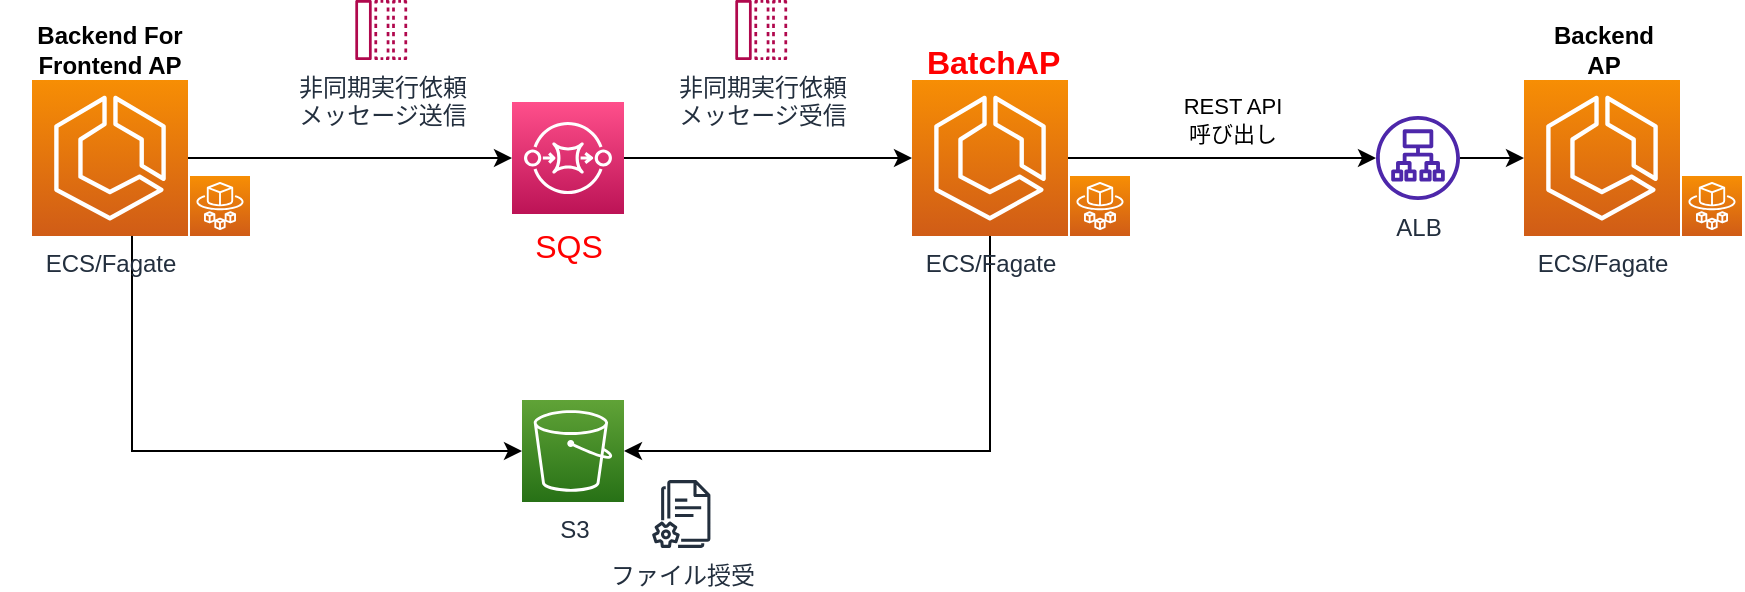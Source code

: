 <mxfile version="20.7.4" type="device" pages="2"><diagram id="YBagCWO0ufwDK_GCTUci" name="ディレード"><mxGraphModel dx="1410" dy="710" grid="1" gridSize="10" guides="1" tooltips="1" connect="1" arrows="1" fold="1" page="1" pageScale="1" pageWidth="1169" pageHeight="827" math="0" shadow="0"><root><mxCell id="0"/><mxCell id="1" parent="0"/><mxCell id="3dkipz32vEMrCIg4I0JN-2" style="edgeStyle=orthogonalEdgeStyle;rounded=0;orthogonalLoop=1;jettySize=auto;html=1;entryX=0;entryY=0.5;entryDx=0;entryDy=0;entryPerimeter=0;" parent="1" source="OvLjqO9V3zsdJxAX8KqS-1" target="1PaK6TdEYs474QWFjseP-1" edge="1"><mxGeometry relative="1" as="geometry"/></mxCell><mxCell id="lZ736B9-7Rqp029wZFZ5-2" style="edgeStyle=orthogonalEdgeStyle;rounded=0;orthogonalLoop=1;jettySize=auto;html=1;entryX=0;entryY=0.5;entryDx=0;entryDy=0;entryPerimeter=0;labelBackgroundColor=default;fontSize=18;fontColor=#FF0000;" parent="1" source="OvLjqO9V3zsdJxAX8KqS-1" target="lZ736B9-7Rqp029wZFZ5-1" edge="1"><mxGeometry relative="1" as="geometry"><Array as="points"><mxPoint x="240" y="426"/></Array></mxGeometry></mxCell><mxCell id="OvLjqO9V3zsdJxAX8KqS-1" value="ECS/Fagate" style="sketch=0;points=[[0,0,0],[0.25,0,0],[0.5,0,0],[0.75,0,0],[1,0,0],[0,1,0],[0.25,1,0],[0.5,1,0],[0.75,1,0],[1,1,0],[0,0.25,0],[0,0.5,0],[0,0.75,0],[1,0.25,0],[1,0.5,0],[1,0.75,0]];outlineConnect=0;fontColor=#232F3E;gradientColor=#F78E04;gradientDirection=north;fillColor=#D05C17;strokeColor=#ffffff;dashed=0;verticalLabelPosition=bottom;verticalAlign=top;align=center;html=1;fontSize=12;fontStyle=0;aspect=fixed;shape=mxgraph.aws4.resourceIcon;resIcon=mxgraph.aws4.ecs;" parent="1" vertex="1"><mxGeometry x="190" y="240" width="78" height="78" as="geometry"/></mxCell><mxCell id="OvLjqO9V3zsdJxAX8KqS-2" value="" style="sketch=0;points=[[0,0,0],[0.25,0,0],[0.5,0,0],[0.75,0,0],[1,0,0],[0,1,0],[0.25,1,0],[0.5,1,0],[0.75,1,0],[1,1,0],[0,0.25,0],[0,0.5,0],[0,0.75,0],[1,0.25,0],[1,0.5,0],[1,0.75,0]];outlineConnect=0;fontColor=#232F3E;gradientColor=#F78E04;gradientDirection=north;fillColor=#D05C17;strokeColor=#ffffff;dashed=0;verticalLabelPosition=bottom;verticalAlign=top;align=center;html=1;fontSize=12;fontStyle=0;aspect=fixed;shape=mxgraph.aws4.resourceIcon;resIcon=mxgraph.aws4.fargate;" parent="1" vertex="1"><mxGeometry x="269" y="288" width="30" height="30" as="geometry"/></mxCell><mxCell id="iemS4YTMs8FaYAW_45uq-3" style="edgeStyle=orthogonalEdgeStyle;rounded=0;orthogonalLoop=1;jettySize=auto;html=1;entryX=0;entryY=0.5;entryDx=0;entryDy=0;entryPerimeter=0;" parent="1" source="1PaK6TdEYs474QWFjseP-1" target="iemS4YTMs8FaYAW_45uq-1" edge="1"><mxGeometry relative="1" as="geometry"/></mxCell><mxCell id="1PaK6TdEYs474QWFjseP-1" value="SQS" style="sketch=0;points=[[0,0,0],[0.25,0,0],[0.5,0,0],[0.75,0,0],[1,0,0],[0,1,0],[0.25,1,0],[0.5,1,0],[0.75,1,0],[1,1,0],[0,0.25,0],[0,0.5,0],[0,0.75,0],[1,0.25,0],[1,0.5,0],[1,0.75,0]];outlineConnect=0;fontColor=#FF0000;gradientColor=#FF4F8B;gradientDirection=north;fillColor=#BC1356;strokeColor=#ffffff;dashed=0;verticalLabelPosition=bottom;verticalAlign=top;align=center;html=1;fontSize=16;fontStyle=0;aspect=fixed;shape=mxgraph.aws4.resourceIcon;resIcon=mxgraph.aws4.sqs;" parent="1" vertex="1"><mxGeometry x="430" y="251" width="56" height="56" as="geometry"/></mxCell><mxCell id="3dkipz32vEMrCIg4I0JN-1" value="Backend For Frontend AP" style="text;html=1;strokeColor=none;fillColor=none;align=center;verticalAlign=middle;whiteSpace=wrap;rounded=0;fontStyle=1" parent="1" vertex="1"><mxGeometry x="174" y="210" width="110" height="30" as="geometry"/></mxCell><mxCell id="1SrNI3jEctr2zKB6X723-1" value="非同期実行依頼&lt;br&gt;メッセージ送信" style="sketch=0;outlineConnect=0;fontColor=#232F3E;gradientColor=none;fillColor=#B0084D;strokeColor=none;dashed=0;verticalLabelPosition=bottom;verticalAlign=top;align=center;html=1;fontSize=12;fontStyle=0;aspect=fixed;pointerEvents=1;shape=mxgraph.aws4.message;" parent="1" vertex="1"><mxGeometry x="350" y="200" width="29.23" height="30" as="geometry"/></mxCell><mxCell id="mT1DUnR1kYkV5EfeevJd-1" value="非同期実行依頼&lt;br&gt;メッセージ受信" style="sketch=0;outlineConnect=0;fontColor=#232F3E;gradientColor=none;fillColor=#B0084D;strokeColor=none;dashed=0;verticalLabelPosition=bottom;verticalAlign=top;align=center;html=1;fontSize=12;fontStyle=0;aspect=fixed;pointerEvents=1;shape=mxgraph.aws4.message;" parent="1" vertex="1"><mxGeometry x="540" y="200" width="29.23" height="30" as="geometry"/></mxCell><mxCell id="SPZqrz42RJKEZR1dgFoO-6" value="REST API&lt;br&gt;呼び出し" style="edgeStyle=orthogonalEdgeStyle;rounded=0;orthogonalLoop=1;jettySize=auto;html=1;exitX=1;exitY=0.5;exitDx=0;exitDy=0;exitPerimeter=0;" parent="1" source="iemS4YTMs8FaYAW_45uq-1" target="SPZqrz42RJKEZR1dgFoO-4" edge="1"><mxGeometry x="0.065" y="19" relative="1" as="geometry"><mxPoint x="708" y="270" as="sourcePoint"/><mxPoint x="900" y="260" as="targetPoint"/><mxPoint as="offset"/></mxGeometry></mxCell><mxCell id="lZ736B9-7Rqp029wZFZ5-3" style="edgeStyle=orthogonalEdgeStyle;rounded=0;orthogonalLoop=1;jettySize=auto;html=1;entryX=1;entryY=0.5;entryDx=0;entryDy=0;entryPerimeter=0;labelBackgroundColor=default;fontSize=18;fontColor=#FF0000;" parent="1" source="iemS4YTMs8FaYAW_45uq-1" target="lZ736B9-7Rqp029wZFZ5-1" edge="1"><mxGeometry relative="1" as="geometry"><Array as="points"><mxPoint x="669" y="426"/></Array></mxGeometry></mxCell><mxCell id="iemS4YTMs8FaYAW_45uq-1" value="ECS/Fagate" style="sketch=0;points=[[0,0,0],[0.25,0,0],[0.5,0,0],[0.75,0,0],[1,0,0],[0,1,0],[0.25,1,0],[0.5,1,0],[0.75,1,0],[1,1,0],[0,0.25,0],[0,0.5,0],[0,0.75,0],[1,0.25,0],[1,0.5,0],[1,0.75,0]];outlineConnect=0;fontColor=#232F3E;gradientColor=#F78E04;gradientDirection=north;fillColor=#D05C17;strokeColor=#ffffff;dashed=0;verticalLabelPosition=bottom;verticalAlign=top;align=center;html=1;fontSize=12;fontStyle=0;aspect=fixed;shape=mxgraph.aws4.resourceIcon;resIcon=mxgraph.aws4.ecs;" parent="1" vertex="1"><mxGeometry x="630" y="240" width="78" height="78" as="geometry"/></mxCell><mxCell id="iemS4YTMs8FaYAW_45uq-2" value="BatchAP&amp;nbsp;" style="text;html=1;strokeColor=none;fillColor=none;align=center;verticalAlign=middle;whiteSpace=wrap;rounded=0;fontStyle=1;fontColor=#FF0000;fontSize=16;" parent="1" vertex="1"><mxGeometry x="618" y="216" width="110" height="30" as="geometry"/></mxCell><mxCell id="iemS4YTMs8FaYAW_45uq-4" value="" style="sketch=0;points=[[0,0,0],[0.25,0,0],[0.5,0,0],[0.75,0,0],[1,0,0],[0,1,0],[0.25,1,0],[0.5,1,0],[0.75,1,0],[1,1,0],[0,0.25,0],[0,0.5,0],[0,0.75,0],[1,0.25,0],[1,0.5,0],[1,0.75,0]];outlineConnect=0;fontColor=#232F3E;gradientColor=#F78E04;gradientDirection=north;fillColor=#D05C17;strokeColor=#ffffff;dashed=0;verticalLabelPosition=bottom;verticalAlign=top;align=center;html=1;fontSize=12;fontStyle=0;aspect=fixed;shape=mxgraph.aws4.resourceIcon;resIcon=mxgraph.aws4.fargate;" parent="1" vertex="1"><mxGeometry x="709" y="288" width="30" height="30" as="geometry"/></mxCell><mxCell id="SPZqrz42RJKEZR1dgFoO-1" value="ECS/Fagate" style="sketch=0;points=[[0,0,0],[0.25,0,0],[0.5,0,0],[0.75,0,0],[1,0,0],[0,1,0],[0.25,1,0],[0.5,1,0],[0.75,1,0],[1,1,0],[0,0.25,0],[0,0.5,0],[0,0.75,0],[1,0.25,0],[1,0.5,0],[1,0.75,0]];outlineConnect=0;fontColor=#232F3E;gradientColor=#F78E04;gradientDirection=north;fillColor=#D05C17;strokeColor=#ffffff;dashed=0;verticalLabelPosition=bottom;verticalAlign=top;align=center;html=1;fontSize=12;fontStyle=0;aspect=fixed;shape=mxgraph.aws4.resourceIcon;resIcon=mxgraph.aws4.ecs;" parent="1" vertex="1"><mxGeometry x="936" y="240" width="78" height="78" as="geometry"/></mxCell><mxCell id="SPZqrz42RJKEZR1dgFoO-2" value="" style="sketch=0;points=[[0,0,0],[0.25,0,0],[0.5,0,0],[0.75,0,0],[1,0,0],[0,1,0],[0.25,1,0],[0.5,1,0],[0.75,1,0],[1,1,0],[0,0.25,0],[0,0.5,0],[0,0.75,0],[1,0.25,0],[1,0.5,0],[1,0.75,0]];outlineConnect=0;fontColor=#232F3E;gradientColor=#F78E04;gradientDirection=north;fillColor=#D05C17;strokeColor=#ffffff;dashed=0;verticalLabelPosition=bottom;verticalAlign=top;align=center;html=1;fontSize=12;fontStyle=0;aspect=fixed;shape=mxgraph.aws4.resourceIcon;resIcon=mxgraph.aws4.fargate;" parent="1" vertex="1"><mxGeometry x="1015" y="288" width="30" height="30" as="geometry"/></mxCell><mxCell id="SPZqrz42RJKEZR1dgFoO-3" style="edgeStyle=orthogonalEdgeStyle;rounded=0;orthogonalLoop=1;jettySize=auto;html=1;" parent="1" source="SPZqrz42RJKEZR1dgFoO-4" target="SPZqrz42RJKEZR1dgFoO-1" edge="1"><mxGeometry relative="1" as="geometry"/></mxCell><mxCell id="SPZqrz42RJKEZR1dgFoO-4" value="ALB" style="sketch=0;outlineConnect=0;fontColor=#232F3E;gradientColor=none;fillColor=#4D27AA;strokeColor=none;dashed=0;verticalLabelPosition=bottom;verticalAlign=top;align=center;html=1;fontSize=12;fontStyle=0;aspect=fixed;pointerEvents=1;shape=mxgraph.aws4.application_load_balancer;" parent="1" vertex="1"><mxGeometry x="862" y="258" width="42" height="42" as="geometry"/></mxCell><mxCell id="SPZqrz42RJKEZR1dgFoO-5" value="Backend&lt;br&gt;AP" style="text;html=1;strokeColor=none;fillColor=none;align=center;verticalAlign=middle;whiteSpace=wrap;rounded=0;fontStyle=1" parent="1" vertex="1"><mxGeometry x="936" y="210" width="80" height="30" as="geometry"/></mxCell><mxCell id="lZ736B9-7Rqp029wZFZ5-1" value="S3" style="sketch=0;points=[[0,0,0],[0.25,0,0],[0.5,0,0],[0.75,0,0],[1,0,0],[0,1,0],[0.25,1,0],[0.5,1,0],[0.75,1,0],[1,1,0],[0,0.25,0],[0,0.5,0],[0,0.75,0],[1,0.25,0],[1,0.5,0],[1,0.75,0]];outlineConnect=0;fontColor=#232F3E;gradientColor=#60A337;gradientDirection=north;fillColor=#277116;strokeColor=#ffffff;dashed=0;verticalLabelPosition=bottom;verticalAlign=top;align=center;html=1;fontSize=12;fontStyle=0;aspect=fixed;shape=mxgraph.aws4.resourceIcon;resIcon=mxgraph.aws4.s3;" parent="1" vertex="1"><mxGeometry x="435" y="400" width="51" height="51" as="geometry"/></mxCell><mxCell id="lZ736B9-7Rqp029wZFZ5-4" value="ファイル授受" style="sketch=0;outlineConnect=0;fontColor=#232F3E;gradientColor=none;fillColor=#232F3D;strokeColor=none;dashed=0;verticalLabelPosition=bottom;verticalAlign=top;align=center;html=1;fontSize=12;fontStyle=0;aspect=fixed;pointerEvents=1;shape=mxgraph.aws4.documents2;" parent="1" vertex="1"><mxGeometry x="500" y="440" width="29.21" height="34" as="geometry"/></mxCell></root></mxGraphModel></diagram><diagram id="Ht1M8jgEwFfnCIfOTk4-" name="構成"><mxGraphModel dx="1410" dy="710" grid="1" gridSize="10" guides="1" tooltips="1" connect="1" arrows="1" fold="1" page="1" pageScale="1" pageWidth="1169" pageHeight="827" math="0" shadow="0"><root><mxCell id="0"/><mxCell id="1" parent="0"/><mxCell id="GkKB_Pt7ogExMrjGRy1k-1" value="AWS Cloud" style="points=[[0,0],[0.25,0],[0.5,0],[0.75,0],[1,0],[1,0.25],[1,0.5],[1,0.75],[1,1],[0.75,1],[0.5,1],[0.25,1],[0,1],[0,0.75],[0,0.5],[0,0.25]];outlineConnect=0;gradientColor=none;html=1;whiteSpace=wrap;fontSize=12;fontStyle=1;container=1;pointerEvents=0;collapsible=0;recursiveResize=0;shape=mxgraph.aws4.group;grIcon=mxgraph.aws4.group_aws_cloud_alt;strokeColor=#232F3E;fillColor=none;verticalAlign=top;align=left;spacingLeft=30;fontColor=#232F3E;dashed=0;" parent="1" vertex="1"><mxGeometry x="226" y="55" width="874" height="715" as="geometry"/></mxCell><mxCell id="GkKB_Pt7ogExMrjGRy1k-2" value="TokyoRegion" style="points=[[0,0],[0.25,0],[0.5,0],[0.75,0],[1,0],[1,0.25],[1,0.5],[1,0.75],[1,1],[0.75,1],[0.5,1],[0.25,1],[0,1],[0,0.75],[0,0.5],[0,0.25]];outlineConnect=0;gradientColor=none;html=1;whiteSpace=wrap;fontSize=12;fontStyle=0;container=1;pointerEvents=0;collapsible=0;recursiveResize=0;shape=mxgraph.aws4.group;grIcon=mxgraph.aws4.group_region;strokeColor=#147EBA;fillColor=none;verticalAlign=top;align=left;spacingLeft=30;fontColor=#147EBA;dashed=1;" parent="GkKB_Pt7ogExMrjGRy1k-1" vertex="1"><mxGeometry x="30" y="40" width="800" height="650" as="geometry"/></mxCell><mxCell id="GkKB_Pt7ogExMrjGRy1k-8" value="VPC" style="points=[[0,0],[0.25,0],[0.5,0],[0.75,0],[1,0],[1,0.25],[1,0.5],[1,0.75],[1,1],[0.75,1],[0.5,1],[0.25,1],[0,1],[0,0.75],[0,0.5],[0,0.25]];outlineConnect=0;gradientColor=none;html=1;whiteSpace=wrap;fontSize=12;fontStyle=0;container=1;pointerEvents=0;collapsible=0;recursiveResize=0;shape=mxgraph.aws4.group;grIcon=mxgraph.aws4.group_vpc;strokeColor=#248814;fillColor=none;verticalAlign=top;align=left;spacingLeft=30;fontColor=#AAB7B8;dashed=0;" parent="GkKB_Pt7ogExMrjGRy1k-2" vertex="1"><mxGeometry x="40" y="35" width="610" height="585" as="geometry"/></mxCell><mxCell id="VkpLmHjvNN6Cq2wNBLx4-1" value="Private subnet" style="points=[[0,0],[0.25,0],[0.5,0],[0.75,0],[1,0],[1,0.25],[1,0.5],[1,0.75],[1,1],[0.75,1],[0.5,1],[0.25,1],[0,1],[0,0.75],[0,0.5],[0,0.25]];outlineConnect=0;gradientColor=none;html=1;whiteSpace=wrap;fontSize=12;fontStyle=0;container=1;pointerEvents=0;collapsible=0;recursiveResize=0;shape=mxgraph.aws4.group;grIcon=mxgraph.aws4.group_security_group;grStroke=0;strokeColor=#147EBA;fillColor=#E6F2F8;verticalAlign=top;align=left;spacingLeft=30;fontColor=#147EBA;dashed=0;" parent="GkKB_Pt7ogExMrjGRy1k-8" vertex="1"><mxGeometry x="30" y="490" width="564.92" height="70" as="geometry"/></mxCell><mxCell id="VkpLmHjvNN6Cq2wNBLx4-2" value="Aurora&lt;br&gt;for PostgreSQL" style="sketch=0;points=[[0,0,0],[0.25,0,0],[0.5,0,0],[0.75,0,0],[1,0,0],[0,1,0],[0.25,1,0],[0.5,1,0],[0.75,1,0],[1,1,0],[0,0.25,0],[0,0.5,0],[0,0.75,0],[1,0.25,0],[1,0.5,0],[1,0.75,0]];outlineConnect=0;fontColor=#232F3E;gradientColor=#4D72F3;gradientDirection=north;fillColor=#3334B9;strokeColor=#ffffff;dashed=0;verticalLabelPosition=bottom;verticalAlign=top;align=center;html=1;fontSize=12;fontStyle=0;aspect=fixed;shape=mxgraph.aws4.resourceIcon;resIcon=mxgraph.aws4.aurora;" parent="VkpLmHjvNN6Cq2wNBLx4-1" vertex="1"><mxGeometry x="509.0" y="15" width="40" height="40" as="geometry"/></mxCell><mxCell id="GkKB_Pt7ogExMrjGRy1k-10" value="Private subnet" style="points=[[0,0],[0.25,0],[0.5,0],[0.75,0],[1,0],[1,0.25],[1,0.5],[1,0.75],[1,1],[0.75,1],[0.5,1],[0.25,1],[0,1],[0,0.75],[0,0.5],[0,0.25]];outlineConnect=0;gradientColor=none;html=1;whiteSpace=wrap;fontSize=12;fontStyle=0;container=1;pointerEvents=0;collapsible=0;recursiveResize=0;shape=mxgraph.aws4.group;grIcon=mxgraph.aws4.group_security_group;grStroke=0;strokeColor=#147EBA;fillColor=#E6F2F8;verticalAlign=top;align=left;spacingLeft=30;fontColor=#147EBA;dashed=0;" parent="GkKB_Pt7ogExMrjGRy1k-8" vertex="1"><mxGeometry x="30" y="23" width="564.92" height="447" as="geometry"/></mxCell><mxCell id="GkKB_Pt7ogExMrjGRy1k-27" value="REST API&lt;br&gt;呼び出し" style="edgeStyle=orthogonalEdgeStyle;rounded=0;orthogonalLoop=1;jettySize=auto;html=1;labelBackgroundColor=none;exitX=1;exitY=0.25;exitDx=0;exitDy=0;exitPerimeter=0;" parent="GkKB_Pt7ogExMrjGRy1k-10" source="GkKB_Pt7ogExMrjGRy1k-19" target="GkKB_Pt7ogExMrjGRy1k-25" edge="1"><mxGeometry x="0.544" y="15" relative="1" as="geometry"><mxPoint as="offset"/></mxGeometry></mxCell><mxCell id="4vrWutWj02nbuecYFo1L-9" style="edgeStyle=orthogonalEdgeStyle;rounded=0;orthogonalLoop=1;jettySize=auto;html=1;labelBackgroundColor=default;fontSize=11;fontColor=#000000;endArrow=classic;endFill=1;exitX=0.75;exitY=1;exitDx=0;exitDy=0;exitPerimeter=0;dashed=1;" parent="GkKB_Pt7ogExMrjGRy1k-10" source="GkKB_Pt7ogExMrjGRy1k-19" target="4vrWutWj02nbuecYFo1L-4" edge="1"><mxGeometry relative="1" as="geometry"><Array as="points"><mxPoint x="79" y="157"/></Array></mxGeometry></mxCell><mxCell id="GkKB_Pt7ogExMrjGRy1k-19" value="ECS/Fagate" style="sketch=0;points=[[0,0,0],[0.25,0,0],[0.5,0,0],[0.75,0,0],[1,0,0],[0,1,0],[0.25,1,0],[0.5,1,0],[0.75,1,0],[1,1,0],[0,0.25,0],[0,0.5,0],[0,0.75,0],[1,0.25,0],[1,0.5,0],[1,0.75,0]];outlineConnect=0;fontColor=#232F3E;gradientColor=#F78E04;gradientDirection=north;fillColor=#D05C17;strokeColor=#ffffff;dashed=0;verticalLabelPosition=bottom;verticalAlign=top;align=center;html=1;fontSize=12;fontStyle=0;aspect=fixed;shape=mxgraph.aws4.resourceIcon;resIcon=mxgraph.aws4.ecs;" parent="GkKB_Pt7ogExMrjGRy1k-10" vertex="1"><mxGeometry x="20" y="66" width="78" height="78" as="geometry"/></mxCell><mxCell id="GkKB_Pt7ogExMrjGRy1k-20" value="" style="sketch=0;points=[[0,0,0],[0.25,0,0],[0.5,0,0],[0.75,0,0],[1,0,0],[0,1,0],[0.25,1,0],[0.5,1,0],[0.75,1,0],[1,1,0],[0,0.25,0],[0,0.5,0],[0,0.75,0],[1,0.25,0],[1,0.5,0],[1,0.75,0]];outlineConnect=0;fontColor=#232F3E;gradientColor=#F78E04;gradientDirection=north;fillColor=#D05C17;strokeColor=#ffffff;dashed=0;verticalLabelPosition=bottom;verticalAlign=top;align=center;html=1;fontSize=12;fontStyle=0;aspect=fixed;shape=mxgraph.aws4.resourceIcon;resIcon=mxgraph.aws4.fargate;" parent="GkKB_Pt7ogExMrjGRy1k-10" vertex="1"><mxGeometry x="99" y="114" width="30" height="30" as="geometry"/></mxCell><mxCell id="GkKB_Pt7ogExMrjGRy1k-22" value="Backend For Frontend AP" style="text;html=1;strokeColor=none;fillColor=none;align=center;verticalAlign=middle;whiteSpace=wrap;rounded=0;fontStyle=1" parent="GkKB_Pt7ogExMrjGRy1k-10" vertex="1"><mxGeometry x="4" y="36" width="110" height="30" as="geometry"/></mxCell><mxCell id="GkKB_Pt7ogExMrjGRy1k-23" value="ECS/Fagate" style="sketch=0;points=[[0,0,0],[0.25,0,0],[0.5,0,0],[0.75,0,0],[1,0,0],[0,1,0],[0.25,1,0],[0.5,1,0],[0.75,1,0],[1,1,0],[0,0.25,0],[0,0.5,0],[0,0.75,0],[1,0.25,0],[1,0.5,0],[1,0.75,0]];outlineConnect=0;fontColor=#232F3E;gradientColor=#F78E04;gradientDirection=north;fillColor=#D05C17;strokeColor=#ffffff;dashed=0;verticalLabelPosition=bottom;verticalAlign=top;align=center;html=1;fontSize=12;fontStyle=0;aspect=fixed;shape=mxgraph.aws4.resourceIcon;resIcon=mxgraph.aws4.ecs;" parent="GkKB_Pt7ogExMrjGRy1k-10" vertex="1"><mxGeometry x="333" y="47" width="78" height="78" as="geometry"/></mxCell><mxCell id="GkKB_Pt7ogExMrjGRy1k-24" value="" style="sketch=0;points=[[0,0,0],[0.25,0,0],[0.5,0,0],[0.75,0,0],[1,0,0],[0,1,0],[0.25,1,0],[0.5,1,0],[0.75,1,0],[1,1,0],[0,0.25,0],[0,0.5,0],[0,0.75,0],[1,0.25,0],[1,0.5,0],[1,0.75,0]];outlineConnect=0;fontColor=#232F3E;gradientColor=#F78E04;gradientDirection=north;fillColor=#D05C17;strokeColor=#ffffff;dashed=0;verticalLabelPosition=bottom;verticalAlign=top;align=center;html=1;fontSize=12;fontStyle=0;aspect=fixed;shape=mxgraph.aws4.resourceIcon;resIcon=mxgraph.aws4.fargate;" parent="GkKB_Pt7ogExMrjGRy1k-10" vertex="1"><mxGeometry x="412" y="95" width="30" height="30" as="geometry"/></mxCell><mxCell id="GkKB_Pt7ogExMrjGRy1k-28" style="edgeStyle=orthogonalEdgeStyle;rounded=0;orthogonalLoop=1;jettySize=auto;html=1;" parent="GkKB_Pt7ogExMrjGRy1k-10" source="GkKB_Pt7ogExMrjGRy1k-25" target="GkKB_Pt7ogExMrjGRy1k-23" edge="1"><mxGeometry relative="1" as="geometry"/></mxCell><mxCell id="GkKB_Pt7ogExMrjGRy1k-25" value="ALB" style="sketch=0;outlineConnect=0;fontColor=#232F3E;gradientColor=none;fillColor=#4D27AA;strokeColor=none;dashed=0;verticalLabelPosition=bottom;verticalAlign=top;align=center;html=1;fontSize=12;fontStyle=0;aspect=fixed;pointerEvents=1;shape=mxgraph.aws4.application_load_balancer;" parent="GkKB_Pt7ogExMrjGRy1k-10" vertex="1"><mxGeometry x="259" y="65" width="42" height="42" as="geometry"/></mxCell><mxCell id="GkKB_Pt7ogExMrjGRy1k-29" value="Backend&lt;br&gt;AP" style="text;html=1;strokeColor=none;fillColor=none;align=center;verticalAlign=middle;whiteSpace=wrap;rounded=0;fontStyle=1" parent="GkKB_Pt7ogExMrjGRy1k-10" vertex="1"><mxGeometry x="333" y="17" width="80" height="30" as="geometry"/></mxCell><mxCell id="eMpBrMzhWlLFWcRLPJGg-1" style="edgeStyle=orthogonalEdgeStyle;rounded=0;orthogonalLoop=1;jettySize=auto;html=1;exitX=1;exitY=0.25;exitDx=0;exitDy=0;exitPerimeter=0;" parent="GkKB_Pt7ogExMrjGRy1k-10" source="MKms6970y0CiX93gKEDL-3" target="GkKB_Pt7ogExMrjGRy1k-25" edge="1"><mxGeometry relative="1" as="geometry"><Array as="points"><mxPoint x="151" y="347"/><mxPoint x="204" y="347"/><mxPoint x="204" y="97"/></Array></mxGeometry></mxCell><mxCell id="4vrWutWj02nbuecYFo1L-7" style="edgeStyle=orthogonalEdgeStyle;rounded=0;orthogonalLoop=1;jettySize=auto;html=1;labelBackgroundColor=default;fontSize=11;fontColor=#000000;dashed=1;" parent="GkKB_Pt7ogExMrjGRy1k-10" source="MKms6970y0CiX93gKEDL-3" target="4vrWutWj02nbuecYFo1L-4" edge="1"><mxGeometry relative="1" as="geometry"><Array as="points"><mxPoint x="294" y="369"/><mxPoint x="294" y="177"/></Array></mxGeometry></mxCell><mxCell id="MKms6970y0CiX93gKEDL-3" value="ECS/Fagate" style="sketch=0;points=[[0,0,0],[0.25,0,0],[0.5,0,0],[0.75,0,0],[1,0,0],[0,1,0],[0.25,1,0],[0.5,1,0],[0.75,1,0],[1,1,0],[0,0.25,0],[0,0.5,0],[0,0.75,0],[1,0.25,0],[1,0.5,0],[1,0.75,0]];outlineConnect=0;fontColor=#232F3E;gradientColor=#F78E04;gradientDirection=north;fillColor=#D05C17;strokeColor=#ffffff;dashed=0;verticalLabelPosition=bottom;verticalAlign=top;align=center;html=1;fontSize=12;fontStyle=0;aspect=fixed;shape=mxgraph.aws4.resourceIcon;resIcon=mxgraph.aws4.ecs;" parent="GkKB_Pt7ogExMrjGRy1k-10" vertex="1"><mxGeometry x="73" y="330" width="78" height="78" as="geometry"/></mxCell><mxCell id="MKms6970y0CiX93gKEDL-7" value="BatchAP&amp;nbsp;" style="text;html=1;strokeColor=none;fillColor=none;align=center;verticalAlign=middle;whiteSpace=wrap;rounded=0;fontStyle=1;fontColor=#FF0000;fontSize=14;" parent="GkKB_Pt7ogExMrjGRy1k-10" vertex="1"><mxGeometry x="59" y="304" width="110" height="30" as="geometry"/></mxCell><mxCell id="s-szmnRJnSOtzhU63R_K-3" value="" style="sketch=0;points=[[0,0,0],[0.25,0,0],[0.5,0,0],[0.75,0,0],[1,0,0],[0,1,0],[0.25,1,0],[0.5,1,0],[0.75,1,0],[1,1,0],[0,0.25,0],[0,0.5,0],[0,0.75,0],[1,0.25,0],[1,0.5,0],[1,0.75,0]];outlineConnect=0;fontColor=#232F3E;gradientColor=#F78E04;gradientDirection=north;fillColor=#D05C17;strokeColor=#ffffff;dashed=0;verticalLabelPosition=bottom;verticalAlign=top;align=center;html=1;fontSize=12;fontStyle=0;aspect=fixed;shape=mxgraph.aws4.resourceIcon;resIcon=mxgraph.aws4.fargate;" parent="GkKB_Pt7ogExMrjGRy1k-10" vertex="1"><mxGeometry x="152" y="378" width="30" height="30" as="geometry"/></mxCell><mxCell id="eMpBrMzhWlLFWcRLPJGg-4" value="VPC&lt;br&gt;Endpoint" style="sketch=0;outlineConnect=0;fontColor=#232F3E;gradientColor=none;fillColor=#4D27AA;strokeColor=none;dashed=0;verticalLabelPosition=bottom;verticalAlign=top;align=center;html=1;fontSize=12;fontStyle=0;aspect=fixed;pointerEvents=1;shape=mxgraph.aws4.endpoints;" parent="GkKB_Pt7ogExMrjGRy1k-10" vertex="1"><mxGeometry x="459" y="261" width="40" height="40" as="geometry"/></mxCell><mxCell id="eMpBrMzhWlLFWcRLPJGg-5" value="" style="edgeStyle=orthogonalEdgeStyle;rounded=0;orthogonalLoop=1;jettySize=auto;html=1;exitX=0.5;exitY=1;exitDx=0;exitDy=0;exitPerimeter=0;entryX=0;entryY=0.25;entryDx=0;entryDy=0;entryPerimeter=0;dashed=1;dashPattern=1 1;labelBackgroundColor=none;endArrow=classic;endFill=1;" parent="GkKB_Pt7ogExMrjGRy1k-10" source="GkKB_Pt7ogExMrjGRy1k-19" target="eMpBrMzhWlLFWcRLPJGg-4" edge="1"><mxGeometry relative="1" as="geometry"><mxPoint x="315" y="239.0" as="sourcePoint"/><mxPoint x="874" y="323" as="targetPoint"/></mxGeometry></mxCell><mxCell id="eMpBrMzhWlLFWcRLPJGg-6" value="" style="edgeStyle=orthogonalEdgeStyle;rounded=0;orthogonalLoop=1;jettySize=auto;html=1;exitX=0.75;exitY=0;exitDx=0;exitDy=0;dashed=1;dashPattern=1 1;labelBackgroundColor=none;endArrow=classic;exitPerimeter=0;endFill=1;" parent="GkKB_Pt7ogExMrjGRy1k-10" source="MKms6970y0CiX93gKEDL-3" target="eMpBrMzhWlLFWcRLPJGg-4" edge="1"><mxGeometry relative="1" as="geometry"><mxPoint x="385" y="364.0" as="sourcePoint"/><mxPoint x="780" y="434.5" as="targetPoint"/><Array as="points"><mxPoint x="114" y="330"/><mxPoint x="114" y="294"/></Array></mxGeometry></mxCell><mxCell id="4vrWutWj02nbuecYFo1L-4" value="VPC&lt;br&gt;Endpoint" style="sketch=0;outlineConnect=0;fontColor=#232F3E;gradientColor=none;fillColor=#4D27AA;strokeColor=none;dashed=0;verticalLabelPosition=bottom;verticalAlign=top;align=center;html=1;fontSize=12;fontStyle=0;aspect=fixed;pointerEvents=1;shape=mxgraph.aws4.endpoints;" parent="GkKB_Pt7ogExMrjGRy1k-10" vertex="1"><mxGeometry x="459" y="148.5" width="40" height="40" as="geometry"/></mxCell><mxCell id="eMpBrMzhWlLFWcRLPJGg-3" style="edgeStyle=orthogonalEdgeStyle;rounded=0;orthogonalLoop=1;jettySize=auto;html=1;entryX=0;entryY=0.5;entryDx=0;entryDy=0;entryPerimeter=0;exitX=0.5;exitY=1;exitDx=0;exitDy=0;exitPerimeter=0;" parent="GkKB_Pt7ogExMrjGRy1k-8" source="GkKB_Pt7ogExMrjGRy1k-23" target="VkpLmHjvNN6Cq2wNBLx4-2" edge="1"><mxGeometry relative="1" as="geometry"/></mxCell><mxCell id="MKms6970y0CiX93gKEDL-11" style="edgeStyle=orthogonalEdgeStyle;rounded=0;orthogonalLoop=1;jettySize=auto;html=1;entryX=0;entryY=0.5;entryDx=0;entryDy=0;entryPerimeter=0;" parent="GkKB_Pt7ogExMrjGRy1k-8" source="MKms6970y0CiX93gKEDL-3" target="VkpLmHjvNN6Cq2wNBLx4-2" edge="1"><mxGeometry relative="1" as="geometry"><Array as="points"><mxPoint x="144" y="525"/></Array></mxGeometry></mxCell><mxCell id="VkpLmHjvNN6Cq2wNBLx4-3" value="DBアクセス" style="edgeStyle=orthogonalEdgeStyle;rounded=0;orthogonalLoop=1;jettySize=auto;html=1;exitX=0.25;exitY=1;exitDx=0;exitDy=0;exitPerimeter=0;entryX=0;entryY=0.5;entryDx=0;entryDy=0;entryPerimeter=0;labelBackgroundColor=none;" parent="GkKB_Pt7ogExMrjGRy1k-8" source="GkKB_Pt7ogExMrjGRy1k-19" target="VkpLmHjvNN6Cq2wNBLx4-2" edge="1"><mxGeometry x="0.863" y="15" relative="1" as="geometry"><mxPoint as="offset"/></mxGeometry></mxCell><mxCell id="MKms6970y0CiX93gKEDL-1" value="SQS" style="sketch=0;points=[[0,0,0],[0.25,0,0],[0.5,0,0],[0.75,0,0],[1,0,0],[0,1,0],[0.25,1,0],[0.5,1,0],[0.75,1,0],[1,1,0],[0,0.25,0],[0,0.5,0],[0,0.75,0],[1,0.25,0],[1,0.5,0],[1,0.75,0]];outlineConnect=0;fontColor=#FF0000;gradientColor=#FF4F8B;gradientDirection=north;fillColor=#BC1356;strokeColor=#ffffff;dashed=0;verticalLabelPosition=bottom;verticalAlign=top;align=center;html=1;fontSize=18;fontStyle=0;aspect=fixed;shape=mxgraph.aws4.resourceIcon;resIcon=mxgraph.aws4.sqs;" parent="GkKB_Pt7ogExMrjGRy1k-2" vertex="1"><mxGeometry x="697" y="295" width="79" height="79" as="geometry"/></mxCell><mxCell id="MKms6970y0CiX93gKEDL-2" value="メッセージ送信" style="edgeStyle=orthogonalEdgeStyle;rounded=0;orthogonalLoop=1;jettySize=auto;html=1;dashed=1;dashPattern=1 1;labelBackgroundColor=default;startArrow=none;entryX=0;entryY=0.5;entryDx=0;entryDy=0;entryPerimeter=0;" parent="GkKB_Pt7ogExMrjGRy1k-2" source="eMpBrMzhWlLFWcRLPJGg-4" target="MKms6970y0CiX93gKEDL-1" edge="1"><mxGeometry relative="1" as="geometry"><mxPoint x="704" y="335" as="targetPoint"/><Array as="points"><mxPoint x="634" y="335"/><mxPoint x="634" y="335"/></Array></mxGeometry></mxCell><mxCell id="MKms6970y0CiX93gKEDL-9" value="メッセージ受信" style="edgeStyle=orthogonalEdgeStyle;rounded=0;orthogonalLoop=1;jettySize=auto;html=1;dashed=1;dashPattern=1 1;entryX=0;entryY=0.75;entryDx=0;entryDy=0;entryPerimeter=0;" parent="GkKB_Pt7ogExMrjGRy1k-2" source="eMpBrMzhWlLFWcRLPJGg-4" target="MKms6970y0CiX93gKEDL-1" edge="1"><mxGeometry relative="1" as="geometry"><Array as="points"><mxPoint x="614" y="354"/><mxPoint x="614" y="354"/></Array></mxGeometry></mxCell><mxCell id="4vrWutWj02nbuecYFo1L-1" value="S3" style="sketch=0;points=[[0,0,0],[0.25,0,0],[0.5,0,0],[0.75,0,0],[1,0,0],[0,1,0],[0.25,1,0],[0.5,1,0],[0.75,1,0],[1,1,0],[0,0.25,0],[0,0.5,0],[0,0.75,0],[1,0.25,0],[1,0.5,0],[1,0.75,0]];outlineConnect=0;fontColor=#232F3E;gradientColor=#60A337;gradientDirection=north;fillColor=#277116;strokeColor=#ffffff;dashed=0;verticalLabelPosition=bottom;verticalAlign=top;align=center;html=1;fontSize=12;fontStyle=0;aspect=fixed;shape=mxgraph.aws4.resourceIcon;resIcon=mxgraph.aws4.s3;" parent="GkKB_Pt7ogExMrjGRy1k-2" vertex="1"><mxGeometry x="714" y="201" width="51" height="51" as="geometry"/></mxCell><mxCell id="4vrWutWj02nbuecYFo1L-5" value="&lt;font color=&quot;#000000&quot;&gt;ファイルアップロード&lt;/font&gt;" style="edgeStyle=orthogonalEdgeStyle;rounded=0;orthogonalLoop=1;jettySize=auto;html=1;labelBackgroundColor=default;fontSize=11;fontColor=#FF0000;entryX=0;entryY=0.25;entryDx=0;entryDy=0;entryPerimeter=0;" parent="GkKB_Pt7ogExMrjGRy1k-2" source="4vrWutWj02nbuecYFo1L-4" target="4vrWutWj02nbuecYFo1L-1" edge="1"><mxGeometry relative="1" as="geometry"><Array as="points"><mxPoint x="641" y="215"/><mxPoint x="641" y="214"/></Array></mxGeometry></mxCell><mxCell id="4vrWutWj02nbuecYFo1L-6" value="ファイルダウンロード" style="edgeStyle=orthogonalEdgeStyle;rounded=0;orthogonalLoop=1;jettySize=auto;html=1;entryX=0;entryY=0.75;entryDx=0;entryDy=0;entryPerimeter=0;labelBackgroundColor=default;fontSize=11;fontColor=#000000;" parent="GkKB_Pt7ogExMrjGRy1k-2" edge="1"><mxGeometry relative="1" as="geometry"><mxPoint x="569" y="235.784" as="sourcePoint"/><mxPoint x="714" y="235.0" as="targetPoint"/><Array as="points"><mxPoint x="639" y="235.75"/><mxPoint x="639" y="235.75"/></Array></mxGeometry></mxCell></root></mxGraphModel></diagram></mxfile>